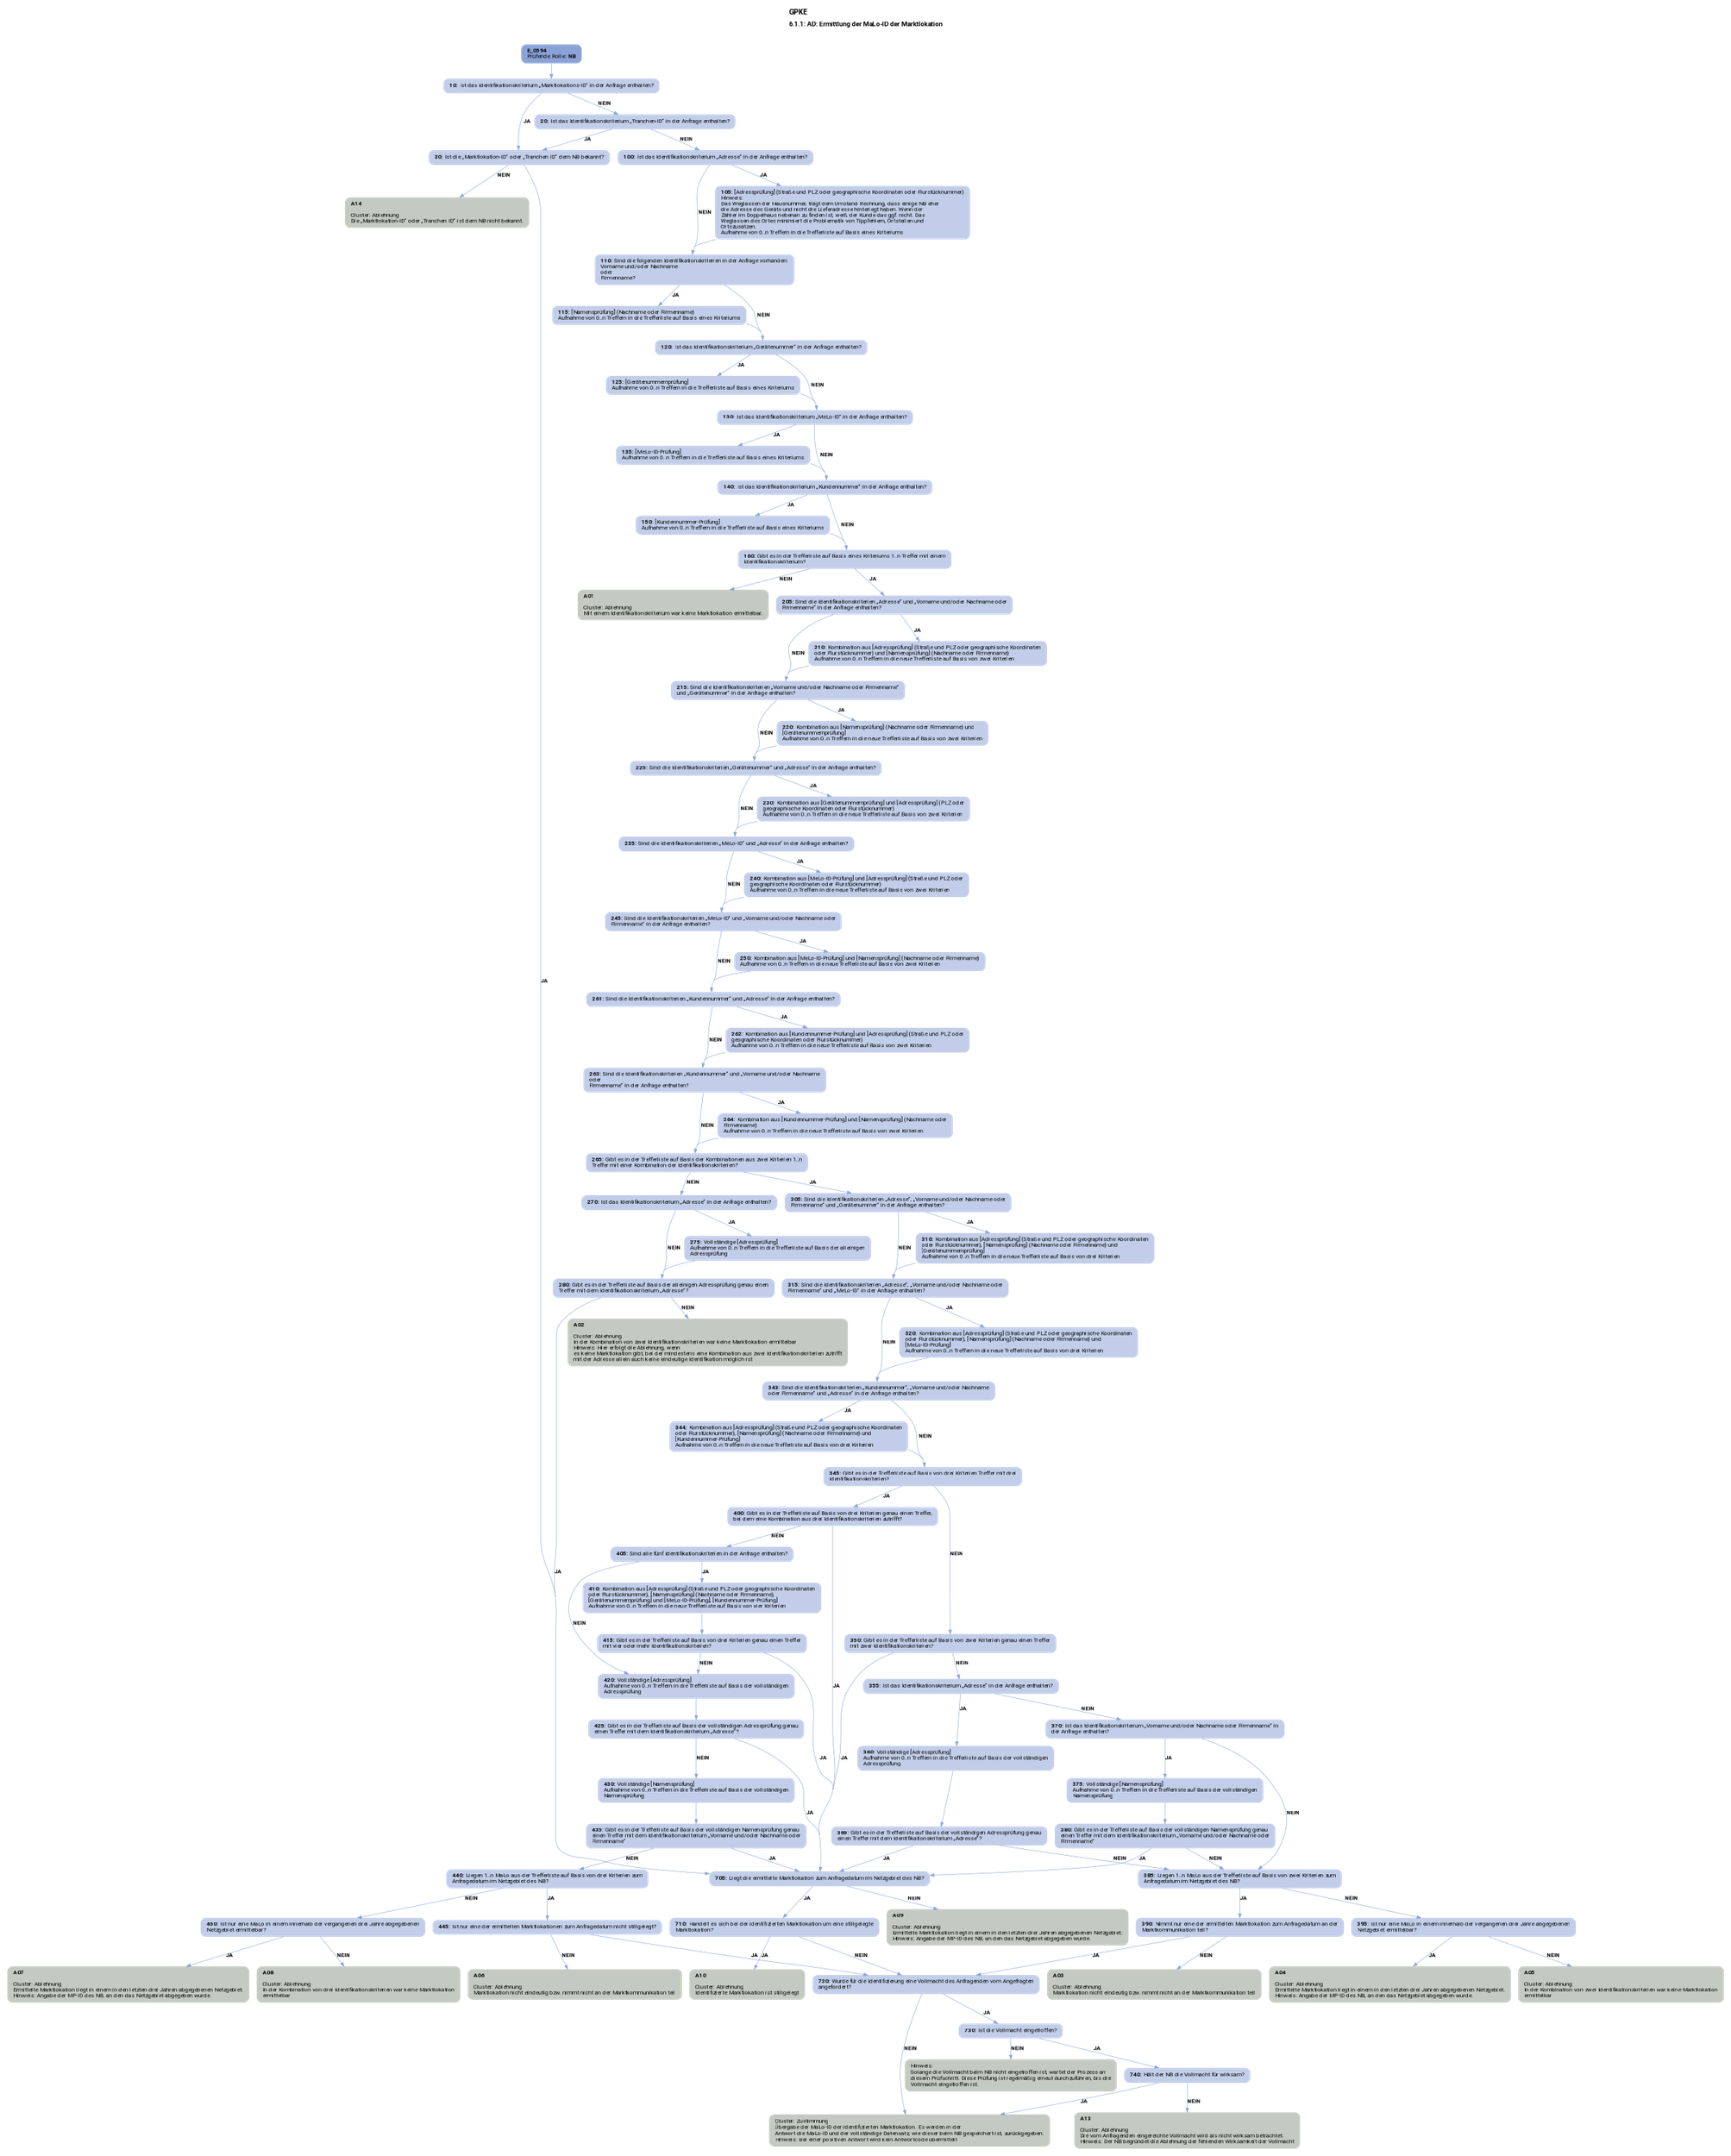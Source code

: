 digraph D {
    labelloc="t";
    label=<<B><FONT POINT-SIZE="18">GPKE</FONT></B><BR align="left"/><BR/><B><FONT POINT-SIZE="16">6.1.1: AD: Ermittlung der MaLo-ID der Marktlokation</FONT></B><BR align="left"/><BR/><BR/><BR/>>;
    ratio="compress";
    concentrate=true;
    pack=true;
    rankdir=TB;
    packmode="array";
    size="20,20";
    fontsize=12;
    pad=0.25;
    "Start" [margin="0.2,0.12", shape=box, style="filled,rounded", penwidth=0.0, fillcolor="#8ba2d7", label=<<B>E_0594</B><BR align="left"/><FONT>Prüfende Rolle: <B>NB</B></FONT><BR align="center"/>>, fontname="Roboto, sans-serif"];
    "10" [margin="0.2,0.12", shape=box, style="filled,rounded", penwidth=0.0, fillcolor="#c2cee9", label=<<B>10: </B>Ist das Identifikationskriterium „Marktlokations-ID“ in der Anfrage enthalten?<BR align="left"/>>, fontname="Roboto, sans-serif"];
    "20" [margin="0.2,0.12", shape=box, style="filled,rounded", penwidth=0.0, fillcolor="#c2cee9", label=<<B>20: </B>Ist das Identifikationskriterium „Tranchen-ID“ in der Anfrage enthalten?<BR align="left"/>>, fontname="Roboto, sans-serif"];
    "30" [margin="0.2,0.12", shape=box, style="filled,rounded", penwidth=0.0, fillcolor="#c2cee9", label=<<B>30: </B>Ist die „Marktlokation-ID“ oder „Tranchen ID“ dem NB bekannt?<BR align="left"/>>, fontname="Roboto, sans-serif"];
    "A14" [margin="0.2,0.12", shape=box, style="filled,rounded", penwidth=0.0, fillcolor="#c4cac1", label=<<B>A14</B><BR align="left"/><BR align="left"/><FONT>Cluster: Ablehnung<BR align="left"/>Die „Marktlokation-ID“ oder „Tranchen ID“ ist dem NB nicht bekannt.<BR align="left"/></FONT>>, fontname="Roboto, sans-serif"];
    "100" [margin="0.2,0.12", shape=box, style="filled,rounded", penwidth=0.0, fillcolor="#c2cee9", label=<<B>100: </B>Ist das Identifikationskriterium „Adresse“ in der Anfrage enthalten?<BR align="left"/>>, fontname="Roboto, sans-serif"];
    "105" [margin="0.2,0.12", shape=box, style="filled,rounded", penwidth=0.0, fillcolor="#c2cee9", label=<<B>105: </B>[Adressprüfung] (Straße und PLZ oder geographische Koordinaten oder Flurstücknummer)<BR align="left"/>Hinweis:<BR align="left"/>Das Weglassen der Hausnummer, trägt dem Umstand Rechnung, dass einige NB eher<BR align="left"/>die Adresse des Geräts und nicht die Lieferadresse hinterlegt haben. Wenn der<BR align="left"/>Zähler im Doppelhaus nebenan zu finden ist, weiß der Kunde das ggf. nicht. Das<BR align="left"/>Weglassen des Ortes minimiert die Problematik von Tippfehlern, Ortsteilen und<BR align="left"/>Ortszusätzen.<BR align="left"/><FONT>Aufnahme von 0..n Treffern in die Trefferliste auf Basis eines Kriteriums<BR align="left"/></FONT>>, fontname="Roboto, sans-serif"];
    "110" [margin="0.2,0.12", shape=box, style="filled,rounded", penwidth=0.0, fillcolor="#c2cee9", label=<<B>110: </B>Sind die folgenden Identifikationskriterien in der Anfrage vorhanden:<BR align="left"/>Vorname und/oder Nachname <BR align="left"/>oder<BR align="left"/>Firmenname?<BR align="left"/>>, fontname="Roboto, sans-serif"];
    "115" [margin="0.2,0.12", shape=box, style="filled,rounded", penwidth=0.0, fillcolor="#c2cee9", label=<<B>115: </B>[Namensprüfung] (Nachname oder Firmenname)<BR align="left"/><FONT>Aufnahme von 0..n Treffern in die Trefferliste auf Basis eines Kriteriums<BR align="left"/></FONT>>, fontname="Roboto, sans-serif"];
    "120" [margin="0.2,0.12", shape=box, style="filled,rounded", penwidth=0.0, fillcolor="#c2cee9", label=<<B>120: </B>Ist das Identifikationskriterium „Gerätenummer“ in der Anfrage enthalten?<BR align="left"/>>, fontname="Roboto, sans-serif"];
    "125" [margin="0.2,0.12", shape=box, style="filled,rounded", penwidth=0.0, fillcolor="#c2cee9", label=<<B>125: </B>[Gerätenummernprüfung]<BR align="left"/><FONT>Aufnahme von 0..n Treffern in die Trefferliste auf Basis eines Kriteriums<BR align="left"/></FONT>>, fontname="Roboto, sans-serif"];
    "130" [margin="0.2,0.12", shape=box, style="filled,rounded", penwidth=0.0, fillcolor="#c2cee9", label=<<B>130: </B>Ist das Identifikationskriterium „MeLo-ID“ in der Anfrage enthalten?<BR align="left"/>>, fontname="Roboto, sans-serif"];
    "135" [margin="0.2,0.12", shape=box, style="filled,rounded", penwidth=0.0, fillcolor="#c2cee9", label=<<B>135: </B>[MeLo-ID-Prüfung]<BR align="left"/><FONT>Aufnahme von 0..n Treffern in die Trefferliste auf Basis eines Kriteriums<BR align="left"/></FONT>>, fontname="Roboto, sans-serif"];
    "140" [margin="0.2,0.12", shape=box, style="filled,rounded", penwidth=0.0, fillcolor="#c2cee9", label=<<B>140: </B>Ist das Identifikationskriterium „Kundennummer“ in der Anfrage enthalten?<BR align="left"/>>, fontname="Roboto, sans-serif"];
    "150" [margin="0.2,0.12", shape=box, style="filled,rounded", penwidth=0.0, fillcolor="#c2cee9", label=<<B>150: </B>[Kundennummer-Prüfung]<BR align="left"/><FONT>Aufnahme von 0..n Treffern in die Trefferliste auf Basis eines Kriteriums<BR align="left"/></FONT>>, fontname="Roboto, sans-serif"];
    "160" [margin="0.2,0.12", shape=box, style="filled,rounded", penwidth=0.0, fillcolor="#c2cee9", label=<<B>160: </B>Gibt es in der Trefferliste auf Basis eines Kriteriums 1..n Treffer mit einem<BR align="left"/>Identifikationskriterium?<BR align="left"/>>, fontname="Roboto, sans-serif"];
    "A01" [margin="0.2,0.12", shape=box, style="filled,rounded", penwidth=0.0, fillcolor="#c4cac1", label=<<B>A01</B><BR align="left"/><BR align="left"/><FONT>Cluster: Ablehnung<BR align="left"/>Mit einem Identifikationskriterium war keine Marktlokation ermittelbar.<BR align="left"/></FONT>>, fontname="Roboto, sans-serif"];
    "205" [margin="0.2,0.12", shape=box, style="filled,rounded", penwidth=0.0, fillcolor="#c2cee9", label=<<B>205: </B>Sind die Identifikationskriterien „Adresse“ und „Vorname und/oder Nachname oder<BR align="left"/>Firmenname“ in der Anfrage enthalten?<BR align="left"/>>, fontname="Roboto, sans-serif"];
    "210" [margin="0.2,0.12", shape=box, style="filled,rounded", penwidth=0.0, fillcolor="#c2cee9", label=<<B>210: </B>Kombination aus [Adressprüfung] (Straße und PLZ oder geographische Koordinaten<BR align="left"/>oder Flurstücknummer) und [Namensprüfung] (Nachname oder Firmenname)<BR align="left"/><FONT>Aufnahme von 0..n Treffern in die neue Trefferliste auf Basis von zwei Kriterien<BR align="left"/></FONT>>, fontname="Roboto, sans-serif"];
    "215" [margin="0.2,0.12", shape=box, style="filled,rounded", penwidth=0.0, fillcolor="#c2cee9", label=<<B>215: </B>Sind die Identifikationskriterien „Vorname und/oder Nachname oder Firmenname“<BR align="left"/>und „Gerätenummer“ in der Anfrage enthalten?<BR align="left"/>>, fontname="Roboto, sans-serif"];
    "220" [margin="0.2,0.12", shape=box, style="filled,rounded", penwidth=0.0, fillcolor="#c2cee9", label=<<B>220: </B>Kombination aus [Namensprüfung] (Nachname oder Firmenname) und<BR align="left"/>[Gerätenummernprüfung]<BR align="left"/><FONT>Aufnahme von 0..n Treffern in die neue Trefferliste auf Basis von zwei Kriterien<BR align="left"/></FONT>>, fontname="Roboto, sans-serif"];
    "225" [margin="0.2,0.12", shape=box, style="filled,rounded", penwidth=0.0, fillcolor="#c2cee9", label=<<B>225: </B>Sind die Identifikationskriterien „Gerätenummer“ und „Adresse“ in der Anfrage enthalten?<BR align="left"/>>, fontname="Roboto, sans-serif"];
    "230" [margin="0.2,0.12", shape=box, style="filled,rounded", penwidth=0.0, fillcolor="#c2cee9", label=<<B>230: </B>Kombination aus [Gerätenummernprüfung] und [Adressprüfung] (PLZ oder<BR align="left"/>geographische Koordinaten oder Flurstücknummer)<BR align="left"/><FONT>Aufnahme von 0..n Treffern in die neue Trefferliste auf Basis von zwei Kriterien<BR align="left"/></FONT>>, fontname="Roboto, sans-serif"];
    "235" [margin="0.2,0.12", shape=box, style="filled,rounded", penwidth=0.0, fillcolor="#c2cee9", label=<<B>235: </B>Sind die Identifikationskriterien „MeLo-ID“ und „Adresse“ in der Anfrage enthalten?<BR align="left"/>>, fontname="Roboto, sans-serif"];
    "240" [margin="0.2,0.12", shape=box, style="filled,rounded", penwidth=0.0, fillcolor="#c2cee9", label=<<B>240: </B>Kombination aus [MeLo-ID-Prüfung] und [Adressprüfung] (Straße und PLZ oder<BR align="left"/>geographische Koordinaten oder Flurstücknummer)<BR align="left"/><FONT>Aufnahme von 0..n Treffern in die neue Trefferliste auf Basis von zwei Kriterien<BR align="left"/></FONT>>, fontname="Roboto, sans-serif"];
    "245" [margin="0.2,0.12", shape=box, style="filled,rounded", penwidth=0.0, fillcolor="#c2cee9", label=<<B>245: </B>Sind die Identifikationskriterien „MeLo-ID“ und „Vorname und/oder Nachname oder<BR align="left"/>Firmenname“ in der Anfrage enthalten?<BR align="left"/>>, fontname="Roboto, sans-serif"];
    "250" [margin="0.2,0.12", shape=box, style="filled,rounded", penwidth=0.0, fillcolor="#c2cee9", label=<<B>250: </B>Kombination aus [MeLo-ID-Prüfung] und [Namensprüfung] (Nachname oder Firmenname)<BR align="left"/><FONT>Aufnahme von 0..n Treffern in die neue Trefferliste auf Basis von zwei Kriterien<BR align="left"/></FONT>>, fontname="Roboto, sans-serif"];
    "261" [margin="0.2,0.12", shape=box, style="filled,rounded", penwidth=0.0, fillcolor="#c2cee9", label=<<B>261: </B>Sind die Identifikationskriterien „Kundennummer“ und „Adresse“ in der Anfrage enthalten?<BR align="left"/>>, fontname="Roboto, sans-serif"];
    "262" [margin="0.2,0.12", shape=box, style="filled,rounded", penwidth=0.0, fillcolor="#c2cee9", label=<<B>262: </B>Kombination aus [Kundennummer-Prüfung] und [Adressprüfung] (Straße und PLZ oder<BR align="left"/>geographische Koordinaten oder Flurstücknummer)<BR align="left"/><FONT>Aufnahme von 0..n Treffern in die neue Trefferliste auf Basis von zwei Kriterien<BR align="left"/></FONT>>, fontname="Roboto, sans-serif"];
    "263" [margin="0.2,0.12", shape=box, style="filled,rounded", penwidth=0.0, fillcolor="#c2cee9", label=<<B>263: </B>Sind die Identifikationskriterien „Kundennummer“ und „Vorname und/oder Nachname<BR align="left"/>oder<BR align="left"/>Firmenname“ in der Anfrage enthalten?<BR align="left"/>>, fontname="Roboto, sans-serif"];
    "264" [margin="0.2,0.12", shape=box, style="filled,rounded", penwidth=0.0, fillcolor="#c2cee9", label=<<B>264: </B>Kombination aus [Kundennummer-Prüfung] und [Namensprüfung] (Nachname oder<BR align="left"/>Firmenname)<BR align="left"/><FONT>Aufnahme von 0..n Treffern in die neue Trefferliste auf Basis von zwei Kriterien<BR align="left"/></FONT>>, fontname="Roboto, sans-serif"];
    "265" [margin="0.2,0.12", shape=box, style="filled,rounded", penwidth=0.0, fillcolor="#c2cee9", label=<<B>265: </B>Gibt es in der Trefferliste auf Basis der Kombinationen aus zwei Kriterien 1..n<BR align="left"/>Treffer mit einer Kombination der Identifikationskriterien?<BR align="left"/>>, fontname="Roboto, sans-serif"];
    "270" [margin="0.2,0.12", shape=box, style="filled,rounded", penwidth=0.0, fillcolor="#c2cee9", label=<<B>270: </B>Ist das Identifikationskriterium „Adresse“ in der Anfrage enthalten?<BR align="left"/>>, fontname="Roboto, sans-serif"];
    "275" [margin="0.2,0.12", shape=box, style="filled,rounded", penwidth=0.0, fillcolor="#c2cee9", label=<<B>275: </B>Vollständige [Adressprüfung]<BR align="left"/><FONT>Aufnahme von 0..n Treffern in die Trefferliste auf Basis der alleinigen<BR align="left"/>Adressprüfung<BR align="left"/></FONT>>, fontname="Roboto, sans-serif"];
    "280" [margin="0.2,0.12", shape=box, style="filled,rounded", penwidth=0.0, fillcolor="#c2cee9", label=<<B>280: </B>Gibt es in der Trefferliste auf Basis der alleinigen Adressprüfung genau einen<BR align="left"/>Treffer mit dem Identifikationskriterium „Adresse“?<BR align="left"/>>, fontname="Roboto, sans-serif"];
    "A02" [margin="0.2,0.12", shape=box, style="filled,rounded", penwidth=0.0, fillcolor="#c4cac1", label=<<B>A02</B><BR align="left"/><BR align="left"/><FONT>Cluster: Ablehnung<BR align="left"/>In der Kombination von zwei Identifikationskriterien war keine Marktlokation ermittelbar<BR align="left"/>Hinweis: Hier erfolgt die Ablehnung, wenn<BR align="left"/>es keine Marktlokation gibt, bei der mindestens eine Kombination aus zwei Identifikationskriterien zutrifft<BR align="left"/>mit der Adresse allein auch keine eindeutige Identifikation möglich ist<BR align="left"/></FONT>>, fontname="Roboto, sans-serif"];
    "305" [margin="0.2,0.12", shape=box, style="filled,rounded", penwidth=0.0, fillcolor="#c2cee9", label=<<B>305: </B>Sind die Identifikationskriterien „Adresse“, „Vorname und/oder Nachname oder<BR align="left"/>Firmenname“ und „Gerätenummer“ in der Anfrage enthalten?<BR align="left"/>>, fontname="Roboto, sans-serif"];
    "310" [margin="0.2,0.12", shape=box, style="filled,rounded", penwidth=0.0, fillcolor="#c2cee9", label=<<B>310: </B>Kombination aus [Adressprüfung] (Straße und PLZ oder geographische Koordinaten<BR align="left"/>oder Flurstücknummer), [Namensprüfung] (Nachname oder Firmenname) und<BR align="left"/>[Gerätenummernprüfung]<BR align="left"/><FONT>Aufnahme von 0..n Treffern in die neue Trefferliste auf Basis von drei Kriterien<BR align="left"/></FONT>>, fontname="Roboto, sans-serif"];
    "315" [margin="0.2,0.12", shape=box, style="filled,rounded", penwidth=0.0, fillcolor="#c2cee9", label=<<B>315: </B>Sind die Identifikationskriterien „Adresse“, „Vorname und/oder Nachname oder<BR align="left"/>Firmenname“ und „MeLo-ID“ in der Anfrage enthalten?<BR align="left"/>>, fontname="Roboto, sans-serif"];
    "320" [margin="0.2,0.12", shape=box, style="filled,rounded", penwidth=0.0, fillcolor="#c2cee9", label=<<B>320: </B>Kombination aus [Adressprüfung] (Straße und PLZ oder geographische Koordinaten<BR align="left"/>oder Flurstücknummer), [Namensprüfung] (Nachname oder Firmenname) und<BR align="left"/>[MeLo-ID-Prüfung]<BR align="left"/><FONT>Aufnahme von 0..n Treffern in die neue Trefferliste auf Basis von drei Kriterien<BR align="left"/></FONT>>, fontname="Roboto, sans-serif"];
    "343" [margin="0.2,0.12", shape=box, style="filled,rounded", penwidth=0.0, fillcolor="#c2cee9", label=<<B>343: </B>Sind die Identifikationskriterien „Kundennummer“, „Vorname und/oder Nachname<BR align="left"/>oder Firmenname“ und „Adresse“ in der Anfrage enthalten?<BR align="left"/>>, fontname="Roboto, sans-serif"];
    "344" [margin="0.2,0.12", shape=box, style="filled,rounded", penwidth=0.0, fillcolor="#c2cee9", label=<<B>344: </B>Kombination aus [Adressprüfung] (Straße und PLZ oder geographische Koordinaten<BR align="left"/>oder Flurstücknummer), [Namensprüfung] (Nachname oder Firmenname) und<BR align="left"/>[Kundennummer-Prüfung]<BR align="left"/><FONT>Aufnahme von 0..n Treffern in die neue Trefferliste auf Basis von drei Kriterien<BR align="left"/></FONT>>, fontname="Roboto, sans-serif"];
    "345" [margin="0.2,0.12", shape=box, style="filled,rounded", penwidth=0.0, fillcolor="#c2cee9", label=<<B>345: </B>Gibt es in der Trefferliste auf Basis von drei Kriterien Treffer mit drei<BR align="left"/>Identifikationskriterien?<BR align="left"/>>, fontname="Roboto, sans-serif"];
    "350" [margin="0.2,0.12", shape=box, style="filled,rounded", penwidth=0.0, fillcolor="#c2cee9", label=<<B>350: </B>Gibt es in der Trefferliste auf Basis von zwei Kriterien genau einen Treffer<BR align="left"/>mit zwei Identifikationskriterien?<BR align="left"/>>, fontname="Roboto, sans-serif"];
    "355" [margin="0.2,0.12", shape=box, style="filled,rounded", penwidth=0.0, fillcolor="#c2cee9", label=<<B>355: </B>Ist das Identifikationskriterium „Adresse“ in der Anfrage enthalten?<BR align="left"/>>, fontname="Roboto, sans-serif"];
    "360" [margin="0.2,0.12", shape=box, style="filled,rounded", penwidth=0.0, fillcolor="#c2cee9", label=<<B>360: </B>Vollständige [Adressprüfung]<BR align="left"/><FONT>Aufnahme von 0..n Treffern in die Trefferliste auf Basis der vollständigen<BR align="left"/>Adressprüfung<BR align="left"/></FONT>>, fontname="Roboto, sans-serif"];
    "365" [margin="0.2,0.12", shape=box, style="filled,rounded", penwidth=0.0, fillcolor="#c2cee9", label=<<B>365: </B>Gibt es in der Trefferliste auf Basis der vollständigen Adressprüfung genau<BR align="left"/>einen Treffer mit dem Identifikationskriterium „Adresse“?<BR align="left"/>>, fontname="Roboto, sans-serif"];
    "370" [margin="0.2,0.12", shape=box, style="filled,rounded", penwidth=0.0, fillcolor="#c2cee9", label=<<B>370: </B>Ist das Identifikationskriterium „Vorname und/oder Nachname oder Firmenname“ in<BR align="left"/>der Anfrage enthalten?<BR align="left"/>>, fontname="Roboto, sans-serif"];
    "375" [margin="0.2,0.12", shape=box, style="filled,rounded", penwidth=0.0, fillcolor="#c2cee9", label=<<B>375: </B>Vollständige [Namensprüfung]<BR align="left"/><FONT>Aufnahme von 0..n Treffern in die Trefferliste auf Basis der vollständigen<BR align="left"/>Namensprüfung<BR align="left"/></FONT>>, fontname="Roboto, sans-serif"];
    "380" [margin="0.2,0.12", shape=box, style="filled,rounded", penwidth=0.0, fillcolor="#c2cee9", label=<<B>380: </B>Gibt es in der Trefferliste auf Basis der vollständigen Namensprüfung genau<BR align="left"/>einen Treffer mit dem Identifikationskriterium „Vorname und/oder Nachname oder<BR align="left"/>Firmenname“<BR align="left"/>>, fontname="Roboto, sans-serif"];
    "385" [margin="0.2,0.12", shape=box, style="filled,rounded", penwidth=0.0, fillcolor="#c2cee9", label=<<B>385: </B>Liegen 1..n MaLo aus der Trefferliste auf Basis von zwei Kriterien zum<BR align="left"/>Anfragedatum im Netzgebiet des NB?<BR align="left"/>>, fontname="Roboto, sans-serif"];
    "390" [margin="0.2,0.12", shape=box, style="filled,rounded", penwidth=0.0, fillcolor="#c2cee9", label=<<B>390: </B>Nimmt nur eine der ermittelten Marktlokation zum Anfragedatum an der<BR align="left"/>Marktkommunikation teil?<BR align="left"/>>, fontname="Roboto, sans-serif"];
    "A03" [margin="0.2,0.12", shape=box, style="filled,rounded", penwidth=0.0, fillcolor="#c4cac1", label=<<B>A03</B><BR align="left"/><BR align="left"/><FONT>Cluster: Ablehnung<BR align="left"/>Marktlokation nicht eindeutig bzw. nimmt nicht an der Marktkommunikation teil<BR align="left"/></FONT>>, fontname="Roboto, sans-serif"];
    "395" [margin="0.2,0.12", shape=box, style="filled,rounded", penwidth=0.0, fillcolor="#c2cee9", label=<<B>395: </B>Ist nur eine MaLo in einem innerhalb der vergangenen drei Jahre abgegebenen<BR align="left"/>Netzgebiet ermittelbar?<BR align="left"/>>, fontname="Roboto, sans-serif"];
    "A04" [margin="0.2,0.12", shape=box, style="filled,rounded", penwidth=0.0, fillcolor="#c4cac1", label=<<B>A04</B><BR align="left"/><BR align="left"/><FONT>Cluster: Ablehnung<BR align="left"/>Ermittelte Marktlokation liegt in einem in den letzten drei Jahren abgegebenen Netzgebiet.<BR align="left"/>Hinweis: Angabe der MP-ID des NB, an den das Netzgebiet abgegeben wurde.<BR align="left"/></FONT>>, fontname="Roboto, sans-serif"];
    "A05" [margin="0.2,0.12", shape=box, style="filled,rounded", penwidth=0.0, fillcolor="#c4cac1", label=<<B>A05</B><BR align="left"/><BR align="left"/><FONT>Cluster: Ablehnung<BR align="left"/>In der Kombination von zwei Identifikationskriterien war keine Marktlokation<BR align="left"/>ermittelbar<BR align="left"/></FONT>>, fontname="Roboto, sans-serif"];
    "400" [margin="0.2,0.12", shape=box, style="filled,rounded", penwidth=0.0, fillcolor="#c2cee9", label=<<B>400: </B>Gibt es in der Trefferliste auf Basis von drei Kriterien genau einen Treffer,<BR align="left"/>bei dem eine Kombination aus drei Identifikationskriterien zutrifft?<BR align="left"/>>, fontname="Roboto, sans-serif"];
    "405" [margin="0.2,0.12", shape=box, style="filled,rounded", penwidth=0.0, fillcolor="#c2cee9", label=<<B>405: </B>Sind alle fünf Identifikationskriterien in der Anfrage enthalten?<BR align="left"/>>, fontname="Roboto, sans-serif"];
    "410" [margin="0.2,0.12", shape=box, style="filled,rounded", penwidth=0.0, fillcolor="#c2cee9", label=<<B>410: </B>Kombination aus [Adressprüfung] (Straße und PLZ oder geographische Koordinaten<BR align="left"/>oder Flurstücknummer), [Namensprüfung] (Nachname oder Firmenname),<BR align="left"/>[Gerätenummernprüfung] und [MeLo-ID-Prüfung], [Kundennummer-Prüfung]<BR align="left"/><FONT>Aufnahme von 0..n Treffern in die neue Trefferliste auf Basis von vier Kriterien<BR align="left"/></FONT>>, fontname="Roboto, sans-serif"];
    "415" [margin="0.2,0.12", shape=box, style="filled,rounded", penwidth=0.0, fillcolor="#c2cee9", label=<<B>415: </B>Gibt es in der Trefferliste auf Basis von drei Kriterien genau einen Treffer<BR align="left"/>mit vier oder mehr Identifikationskriterien?<BR align="left"/>>, fontname="Roboto, sans-serif"];
    "420" [margin="0.2,0.12", shape=box, style="filled,rounded", penwidth=0.0, fillcolor="#c2cee9", label=<<B>420: </B>Vollständige [Adressprüfung]<BR align="left"/><FONT>Aufnahme von 0..n Treffern in die Trefferliste auf Basis der vollständigen<BR align="left"/>Adressprüfung<BR align="left"/></FONT>>, fontname="Roboto, sans-serif"];
    "425" [margin="0.2,0.12", shape=box, style="filled,rounded", penwidth=0.0, fillcolor="#c2cee9", label=<<B>425: </B>Gibt es in der Trefferliste auf Basis der vollständigen Adressprüfung genau<BR align="left"/>einen Treffer mit dem Identifikationskriterium „Adresse“?<BR align="left"/>>, fontname="Roboto, sans-serif"];
    "430" [margin="0.2,0.12", shape=box, style="filled,rounded", penwidth=0.0, fillcolor="#c2cee9", label=<<B>430: </B>Vollständige [Namensprüfung]<BR align="left"/><FONT>Aufnahme von 0..n Treffern in die Trefferliste auf Basis der vollständigen<BR align="left"/>Namensprüfung<BR align="left"/></FONT>>, fontname="Roboto, sans-serif"];
    "435" [margin="0.2,0.12", shape=box, style="filled,rounded", penwidth=0.0, fillcolor="#c2cee9", label=<<B>435: </B>Gibt es in der Trefferliste auf Basis der vollständigen Namensprüfung genau<BR align="left"/>einen Treffer mit dem Identifikationskriterium „Vorname und/oder Nachname oder<BR align="left"/>Firmenname“<BR align="left"/>>, fontname="Roboto, sans-serif"];
    "440" [margin="0.2,0.12", shape=box, style="filled,rounded", penwidth=0.0, fillcolor="#c2cee9", label=<<B>440: </B>Liegen 1..n MaLo aus der Trefferliste auf Basis von drei Kriterien zum<BR align="left"/>Anfragedatum im Netzgebiet des NB?<BR align="left"/>>, fontname="Roboto, sans-serif"];
    "445" [margin="0.2,0.12", shape=box, style="filled,rounded", penwidth=0.0, fillcolor="#c2cee9", label=<<B>445: </B>Ist nur eine der ermittelten Marktlokationen zum Anfragedatum nicht stillgelegt?<BR align="left"/>>, fontname="Roboto, sans-serif"];
    "A06" [margin="0.2,0.12", shape=box, style="filled,rounded", penwidth=0.0, fillcolor="#c4cac1", label=<<B>A06</B><BR align="left"/><BR align="left"/><FONT>Cluster: Ablehnung<BR align="left"/>Marktlokation nicht eindeutig bzw. nimmt nicht an der Marktkommunikation teil<BR align="left"/></FONT>>, fontname="Roboto, sans-serif"];
    "450" [margin="0.2,0.12", shape=box, style="filled,rounded", penwidth=0.0, fillcolor="#c2cee9", label=<<B>450: </B>Ist nur eine MaLo in einem innerhalb der vergangenen drei Jahre abgegebenen<BR align="left"/>Netzgebiet ermittelbar?<BR align="left"/>>, fontname="Roboto, sans-serif"];
    "A07" [margin="0.2,0.12", shape=box, style="filled,rounded", penwidth=0.0, fillcolor="#c4cac1", label=<<B>A07</B><BR align="left"/><BR align="left"/><FONT>Cluster: Ablehnung<BR align="left"/>Ermittelte Marktlokation liegt in einem in den letzten drei Jahren abgegebenen Netzgebiet.<BR align="left"/>Hinweis: Angabe der MP-ID des NB, an den das Netzgebiet abgegeben wurde.<BR align="left"/></FONT>>, fontname="Roboto, sans-serif"];
    "A08" [margin="0.2,0.12", shape=box, style="filled,rounded", penwidth=0.0, fillcolor="#c4cac1", label=<<B>A08</B><BR align="left"/><BR align="left"/><FONT>Cluster: Ablehnung<BR align="left"/>In der Kombination von drei Identifikationskriterien war keine Marktlokation<BR align="left"/>ermittelbar<BR align="left"/></FONT>>, fontname="Roboto, sans-serif"];
    "705" [margin="0.2,0.12", shape=box, style="filled,rounded", penwidth=0.0, fillcolor="#c2cee9", label=<<B>705: </B>Liegt die ermittelte Marktlokation zum Anfragedatum im Netzgebiet des NB?<BR align="left"/>>, fontname="Roboto, sans-serif"];
    "A09" [margin="0.2,0.12", shape=box, style="filled,rounded", penwidth=0.0, fillcolor="#c4cac1", label=<<B>A09</B><BR align="left"/><BR align="left"/><FONT>Cluster: Ablehnung<BR align="left"/>Ermittelte Marktlokation liegt in einem in den letzten drei Jahren abgegebenen Netzgebiet.<BR align="left"/>Hinweis: Angabe der MP-ID des NB, an den das Netzgebiet abgegeben wurde.<BR align="left"/></FONT>>, fontname="Roboto, sans-serif"];
    "710" [margin="0.2,0.12", shape=box, style="filled,rounded", penwidth=0.0, fillcolor="#c2cee9", label=<<B>710: </B>Handelt es sich bei der identifizierten Marktlokation um eine stillgelegte<BR align="left"/>Marktlokation?<BR align="left"/>>, fontname="Roboto, sans-serif"];
    "A10" [margin="0.2,0.12", shape=box, style="filled,rounded", penwidth=0.0, fillcolor="#c4cac1", label=<<B>A10</B><BR align="left"/><BR align="left"/><FONT>Cluster: Ablehnung<BR align="left"/>Identifizierte Marktlokation ist stillgelegt<BR align="left"/></FONT>>, fontname="Roboto, sans-serif"];
    "720" [margin="0.2,0.12", shape=box, style="filled,rounded", penwidth=0.0, fillcolor="#c2cee9", label=<<B>720: </B>Wurde für die Identifizierung eine Vollmacht des Anfragenden vom Angefragten<BR align="left"/>angefordert?<BR align="left"/>>, fontname="Roboto, sans-serif"];
    "Cluster: Zustimmung
Übergabe der MaLo-ID der identifizierten Marktlokation. Es werden in der Antwort die MaLo-ID und der vollständige Datensatz, wie dieser beim NB gespeichert ist, zurückgegeben.
Hinweis: Bei einer positiven Antwort wird kein Antwortcode übermittelt" [margin="0.2,0.12", shape=box, style="filled,rounded", penwidth=0.0, fillcolor="#c4cac1", label=<<FONT>Cluster: Zustimmung<BR align="left"/>Übergabe der MaLo-ID der identifizierten Marktlokation. Es werden in der<BR align="left"/>Antwort die MaLo-ID und der vollständige Datensatz, wie dieser beim NB gespeichert ist, zurückgegeben.<BR align="left"/>Hinweis: Bei einer positiven Antwort wird kein Antwortcode übermittelt<BR align="left"/></FONT>>, fontname="Roboto, sans-serif"];
    "730" [margin="0.2,0.12", shape=box, style="filled,rounded", penwidth=0.0, fillcolor="#c2cee9", label=<<B>730: </B>Ist die Vollmacht eingetroffen?<BR align="left"/>>, fontname="Roboto, sans-serif"];
    "Hinweis:
Solange die Vollmacht beim NB nicht eingetroffen ist, wartet der Prozess an diesem Prüfschritt. Diese Prüfung ist regelmäßig erneut durchzuführen, bis die Vollmacht eingetroffen ist." [margin="0.2,0.12", shape=box, style="filled,rounded", penwidth=0.0, fillcolor="#c4cac1", label=<<FONT>Hinweis:<BR align="left"/>Solange die Vollmacht beim NB nicht eingetroffen ist, wartet der Prozess an<BR align="left"/>diesem Prüfschritt. Diese Prüfung ist regelmäßig erneut durchzuführen, bis die<BR align="left"/>Vollmacht eingetroffen ist.<BR align="left"/></FONT>>, fontname="Roboto, sans-serif"];
    "740" [margin="0.2,0.12", shape=box, style="filled,rounded", penwidth=0.0, fillcolor="#c2cee9", label=<<B>740: </B>Hält der NB die Vollmacht für wirksam?<BR align="left"/>>, fontname="Roboto, sans-serif"];
    "A13" [margin="0.2,0.12", shape=box, style="filled,rounded", penwidth=0.0, fillcolor="#c4cac1", label=<<B>A13</B><BR align="left"/><BR align="left"/><FONT>Cluster: Ablehnung<BR align="left"/>Die vom Anfragenden eingereichte Vollmacht wird als nicht wirksam betrachtet.<BR align="left"/>Hinweis: Der NB begründet die Ablehnung der fehlenden Wirksamkeit der Vollmacht<BR align="left"/></FONT>>, fontname="Roboto, sans-serif"];

    "Start" -> "10" [color="#88a0d6"];
    "10" -> "30" [label=<<B>JA</B>>, color="#88a0d6", fontname="Roboto, sans-serif"];
    "10" -> "20" [label=<<B>NEIN</B>>, color="#88a0d6", fontname="Roboto, sans-serif"];
    "20" -> "30" [label=<<B>JA</B>>, color="#88a0d6", fontname="Roboto, sans-serif"];
    "20" -> "100" [label=<<B>NEIN</B>>, color="#88a0d6", fontname="Roboto, sans-serif"];
    "30" -> "705" [label=<<B>JA</B>>, color="#88a0d6", fontname="Roboto, sans-serif"];
    "30" -> "A14" [label=<<B>NEIN</B>>, color="#88a0d6", fontname="Roboto, sans-serif"];
    "100" -> "105" [label=<<B>JA</B>>, color="#88a0d6", fontname="Roboto, sans-serif"];
    "100" -> "110" [label=<<B>NEIN</B>>, color="#88a0d6", fontname="Roboto, sans-serif"];
    "105" -> "110" [color="#88a0d6"];
    "110" -> "115" [label=<<B>JA</B>>, color="#88a0d6", fontname="Roboto, sans-serif"];
    "110" -> "120" [label=<<B>NEIN</B>>, color="#88a0d6", fontname="Roboto, sans-serif"];
    "115" -> "120" [color="#88a0d6"];
    "120" -> "125" [label=<<B>JA</B>>, color="#88a0d6", fontname="Roboto, sans-serif"];
    "120" -> "130" [label=<<B>NEIN</B>>, color="#88a0d6", fontname="Roboto, sans-serif"];
    "125" -> "130" [color="#88a0d6"];
    "130" -> "135" [label=<<B>JA</B>>, color="#88a0d6", fontname="Roboto, sans-serif"];
    "130" -> "140" [label=<<B>NEIN</B>>, color="#88a0d6", fontname="Roboto, sans-serif"];
    "135" -> "140" [color="#88a0d6"];
    "140" -> "150" [label=<<B>JA</B>>, color="#88a0d6", fontname="Roboto, sans-serif"];
    "140" -> "160" [label=<<B>NEIN</B>>, color="#88a0d6", fontname="Roboto, sans-serif"];
    "150" -> "160" [color="#88a0d6"];
    "160" -> "A01" [label=<<B>NEIN</B>>, color="#88a0d6", fontname="Roboto, sans-serif"];
    "160" -> "205" [label=<<B>JA</B>>, color="#88a0d6", fontname="Roboto, sans-serif"];
    "205" -> "210" [label=<<B>JA</B>>, color="#88a0d6", fontname="Roboto, sans-serif"];
    "205" -> "215" [label=<<B>NEIN</B>>, color="#88a0d6", fontname="Roboto, sans-serif"];
    "210" -> "215" [color="#88a0d6"];
    "215" -> "220" [label=<<B>JA</B>>, color="#88a0d6", fontname="Roboto, sans-serif"];
    "215" -> "225" [label=<<B>NEIN</B>>, color="#88a0d6", fontname="Roboto, sans-serif"];
    "220" -> "225" [color="#88a0d6"];
    "225" -> "230" [label=<<B>JA</B>>, color="#88a0d6", fontname="Roboto, sans-serif"];
    "225" -> "235" [label=<<B>NEIN</B>>, color="#88a0d6", fontname="Roboto, sans-serif"];
    "230" -> "235" [color="#88a0d6"];
    "235" -> "240" [label=<<B>JA</B>>, color="#88a0d6", fontname="Roboto, sans-serif"];
    "235" -> "245" [label=<<B>NEIN</B>>, color="#88a0d6", fontname="Roboto, sans-serif"];
    "240" -> "245" [color="#88a0d6"];
    "245" -> "250" [label=<<B>JA</B>>, color="#88a0d6", fontname="Roboto, sans-serif"];
    "245" -> "261" [label=<<B>NEIN</B>>, color="#88a0d6", fontname="Roboto, sans-serif"];
    "250" -> "261" [color="#88a0d6"];
    "261" -> "262" [label=<<B>JA</B>>, color="#88a0d6", fontname="Roboto, sans-serif"];
    "261" -> "263" [label=<<B>NEIN</B>>, color="#88a0d6", fontname="Roboto, sans-serif"];
    "262" -> "263" [color="#88a0d6"];
    "263" -> "264" [label=<<B>JA</B>>, color="#88a0d6", fontname="Roboto, sans-serif"];
    "263" -> "265" [label=<<B>NEIN</B>>, color="#88a0d6", fontname="Roboto, sans-serif"];
    "264" -> "265" [color="#88a0d6"];
    "265" -> "270" [label=<<B>NEIN</B>>, color="#88a0d6", fontname="Roboto, sans-serif"];
    "265" -> "305" [label=<<B>JA</B>>, color="#88a0d6", fontname="Roboto, sans-serif"];
    "270" -> "275" [label=<<B>JA</B>>, color="#88a0d6", fontname="Roboto, sans-serif"];
    "270" -> "280" [label=<<B>NEIN</B>>, color="#88a0d6", fontname="Roboto, sans-serif"];
    "275" -> "280" [color="#88a0d6"];
    "280" -> "A02" [label=<<B>NEIN</B>>, color="#88a0d6", fontname="Roboto, sans-serif"];
    "280" -> "705" [label=<<B>JA</B>>, color="#88a0d6", fontname="Roboto, sans-serif"];
    "305" -> "310" [label=<<B>JA</B>>, color="#88a0d6", fontname="Roboto, sans-serif"];
    "305" -> "315" [label=<<B>NEIN</B>>, color="#88a0d6", fontname="Roboto, sans-serif"];
    "310" -> "315" [color="#88a0d6"];
    "315" -> "320" [label=<<B>JA</B>>, color="#88a0d6", fontname="Roboto, sans-serif"];
    "315" -> "343" [label=<<B>NEIN</B>>, color="#88a0d6", fontname="Roboto, sans-serif"];
    "320" -> "343" [color="#88a0d6"];
    "343" -> "344" [label=<<B>JA</B>>, color="#88a0d6", fontname="Roboto, sans-serif"];
    "343" -> "345" [label=<<B>NEIN</B>>, color="#88a0d6", fontname="Roboto, sans-serif"];
    "344" -> "345" [color="#88a0d6"];
    "345" -> "350" [label=<<B>NEIN</B>>, color="#88a0d6", fontname="Roboto, sans-serif"];
    "345" -> "400" [label=<<B>JA</B>>, color="#88a0d6", fontname="Roboto, sans-serif"];
    "350" -> "705" [label=<<B>JA</B>>, color="#88a0d6", fontname="Roboto, sans-serif"];
    "350" -> "355" [label=<<B>NEIN</B>>, color="#88a0d6", fontname="Roboto, sans-serif"];
    "355" -> "360" [label=<<B>JA</B>>, color="#88a0d6", fontname="Roboto, sans-serif"];
    "355" -> "370" [label=<<B>NEIN</B>>, color="#88a0d6", fontname="Roboto, sans-serif"];
    "360" -> "365" [color="#88a0d6"];
    "365" -> "705" [label=<<B>JA</B>>, color="#88a0d6", fontname="Roboto, sans-serif"];
    "365" -> "385" [label=<<B>NEIN</B>>, color="#88a0d6", fontname="Roboto, sans-serif"];
    "370" -> "375" [label=<<B>JA</B>>, color="#88a0d6", fontname="Roboto, sans-serif"];
    "370" -> "385" [label=<<B>NEIN</B>>, color="#88a0d6", fontname="Roboto, sans-serif"];
    "375" -> "380" [color="#88a0d6"];
    "380" -> "705" [label=<<B>JA</B>>, color="#88a0d6", fontname="Roboto, sans-serif"];
    "380" -> "385" [label=<<B>NEIN</B>>, color="#88a0d6", fontname="Roboto, sans-serif"];
    "385" -> "390" [label=<<B>JA</B>>, color="#88a0d6", fontname="Roboto, sans-serif"];
    "385" -> "395" [label=<<B>NEIN</B>>, color="#88a0d6", fontname="Roboto, sans-serif"];
    "390" -> "A03" [label=<<B>NEIN</B>>, color="#88a0d6", fontname="Roboto, sans-serif"];
    "390" -> "720" [label=<<B>JA</B>>, color="#88a0d6", fontname="Roboto, sans-serif"];
    "395" -> "A04" [label=<<B>JA</B>>, color="#88a0d6", fontname="Roboto, sans-serif"];
    "395" -> "A05" [label=<<B>NEIN</B>>, color="#88a0d6", fontname="Roboto, sans-serif"];
    "400" -> "705" [label=<<B>JA</B>>, color="#88a0d6", fontname="Roboto, sans-serif"];
    "400" -> "405" [label=<<B>NEIN</B>>, color="#88a0d6", fontname="Roboto, sans-serif"];
    "405" -> "410" [label=<<B>JA</B>>, color="#88a0d6", fontname="Roboto, sans-serif"];
    "405" -> "420" [label=<<B>NEIN</B>>, color="#88a0d6", fontname="Roboto, sans-serif"];
    "410" -> "415" [color="#88a0d6"];
    "415" -> "705" [label=<<B>JA</B>>, color="#88a0d6", fontname="Roboto, sans-serif"];
    "415" -> "420" [label=<<B>NEIN</B>>, color="#88a0d6", fontname="Roboto, sans-serif"];
    "420" -> "425" [color="#88a0d6"];
    "425" -> "705" [label=<<B>JA</B>>, color="#88a0d6", fontname="Roboto, sans-serif"];
    "425" -> "430" [label=<<B>NEIN</B>>, color="#88a0d6", fontname="Roboto, sans-serif"];
    "430" -> "435" [color="#88a0d6"];
    "435" -> "705" [label=<<B>JA</B>>, color="#88a0d6", fontname="Roboto, sans-serif"];
    "435" -> "440" [label=<<B>NEIN</B>>, color="#88a0d6", fontname="Roboto, sans-serif"];
    "440" -> "445" [label=<<B>JA</B>>, color="#88a0d6", fontname="Roboto, sans-serif"];
    "440" -> "450" [label=<<B>NEIN</B>>, color="#88a0d6", fontname="Roboto, sans-serif"];
    "445" -> "A06" [label=<<B>NEIN</B>>, color="#88a0d6", fontname="Roboto, sans-serif"];
    "445" -> "720" [label=<<B>JA</B>>, color="#88a0d6", fontname="Roboto, sans-serif"];
    "450" -> "A07" [label=<<B>JA</B>>, color="#88a0d6", fontname="Roboto, sans-serif"];
    "450" -> "A08" [label=<<B>NEIN</B>>, color="#88a0d6", fontname="Roboto, sans-serif"];
    "705" -> "A09" [label=<<B>NEIN</B>>, color="#88a0d6", fontname="Roboto, sans-serif"];
    "705" -> "710" [label=<<B>JA</B>>, color="#88a0d6", fontname="Roboto, sans-serif"];
    "710" -> "A10" [label=<<B>JA</B>>, color="#88a0d6", fontname="Roboto, sans-serif"];
    "710" -> "720" [label=<<B>NEIN</B>>, color="#88a0d6", fontname="Roboto, sans-serif"];
    "720" -> "Cluster: Zustimmung
Übergabe der MaLo-ID der identifizierten Marktlokation. Es werden in der Antwort die MaLo-ID und der vollständige Datensatz, wie dieser beim NB gespeichert ist, zurückgegeben.
Hinweis: Bei einer positiven Antwort wird kein Antwortcode übermittelt" [label=<<B>NEIN</B>>, color="#88a0d6", fontname="Roboto, sans-serif"];
    "720" -> "730" [label=<<B>JA</B>>, color="#88a0d6", fontname="Roboto, sans-serif"];
    "730" -> "740" [label=<<B>JA</B>>, color="#88a0d6", fontname="Roboto, sans-serif"];
    "730" -> "Hinweis:
Solange die Vollmacht beim NB nicht eingetroffen ist, wartet der Prozess an diesem Prüfschritt. Diese Prüfung ist regelmäßig erneut durchzuführen, bis die Vollmacht eingetroffen ist." [label=<<B>NEIN</B>>, color="#88a0d6", fontname="Roboto, sans-serif"];
    "740" -> "Cluster: Zustimmung
Übergabe der MaLo-ID der identifizierten Marktlokation. Es werden in der Antwort die MaLo-ID und der vollständige Datensatz, wie dieser beim NB gespeichert ist, zurückgegeben.
Hinweis: Bei einer positiven Antwort wird kein Antwortcode übermittelt" [label=<<B>JA</B>>, color="#88a0d6", fontname="Roboto, sans-serif"];
    "740" -> "A13" [label=<<B>NEIN</B>>, color="#88a0d6", fontname="Roboto, sans-serif"];

    bgcolor="transparent";
fontname="Roboto, sans-serif";
}